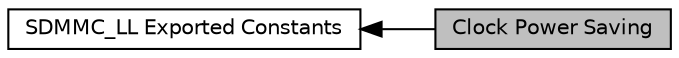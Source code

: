 digraph "Clock Power Saving"
{
  edge [fontname="Helvetica",fontsize="10",labelfontname="Helvetica",labelfontsize="10"];
  node [fontname="Helvetica",fontsize="10",shape=record];
  rankdir=LR;
  Node0 [label="Clock Power Saving",height=0.2,width=0.4,color="black", fillcolor="grey75", style="filled", fontcolor="black"];
  Node1 [label="SDMMC_LL Exported Constants",height=0.2,width=0.4,color="black", fillcolor="white", style="filled",URL="$group___s_d_m_m_c___l_l___exported___constants.html"];
  Node1->Node0 [shape=plaintext, dir="back", style="solid"];
}
